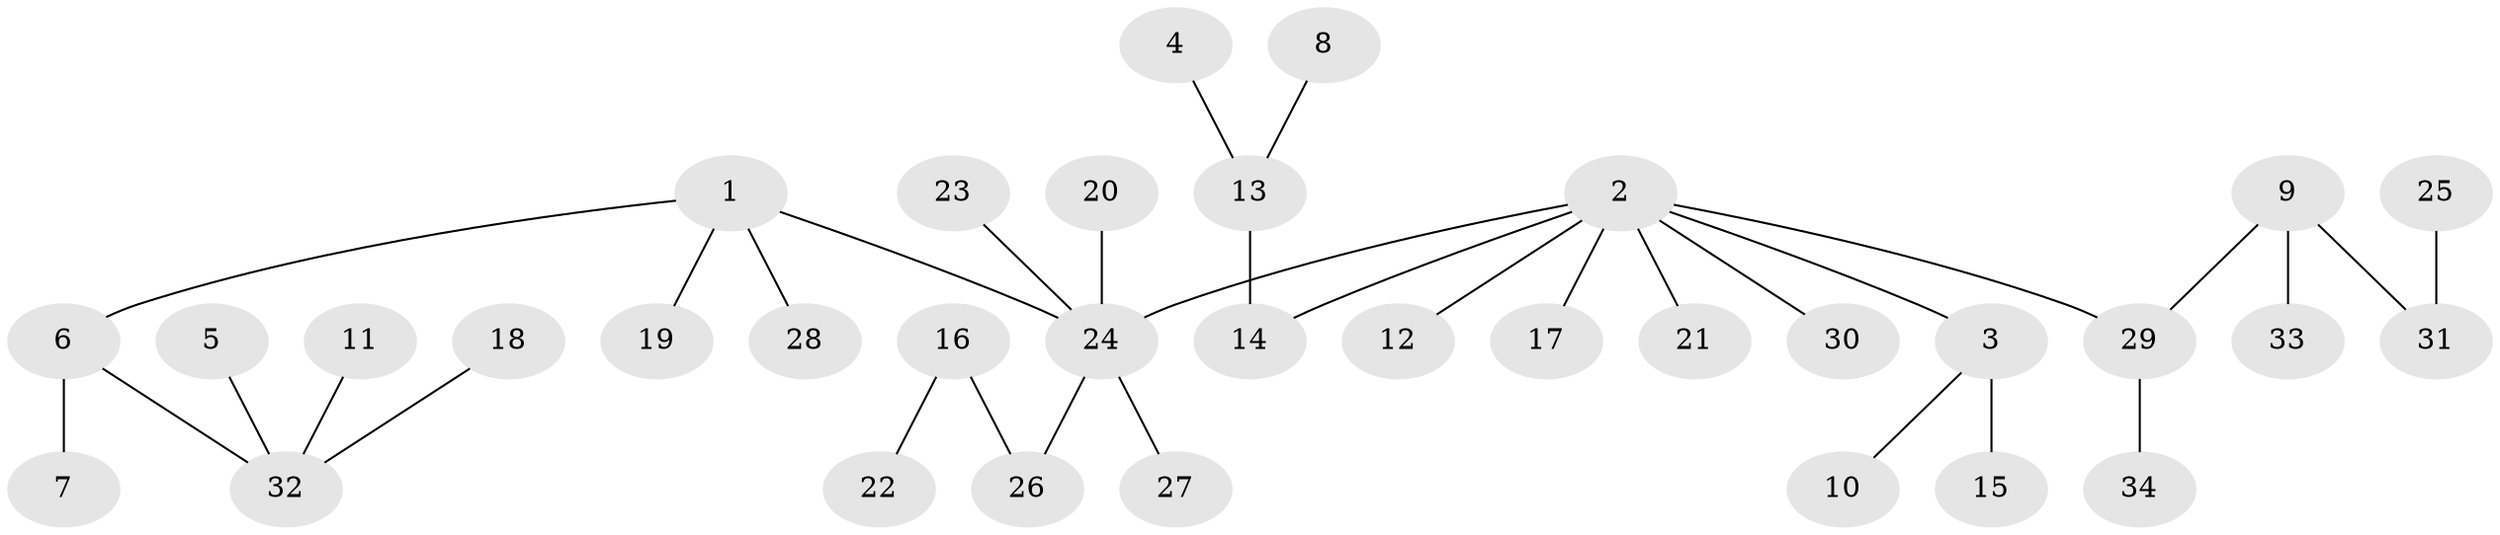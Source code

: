 // original degree distribution, {7: 0.017699115044247787, 3: 0.17699115044247787, 4: 0.07079646017699115, 5: 0.008849557522123894, 2: 0.2743362831858407, 1: 0.45132743362831856}
// Generated by graph-tools (version 1.1) at 2025/37/03/04/25 23:37:21]
// undirected, 34 vertices, 33 edges
graph export_dot {
  node [color=gray90,style=filled];
  1;
  2;
  3;
  4;
  5;
  6;
  7;
  8;
  9;
  10;
  11;
  12;
  13;
  14;
  15;
  16;
  17;
  18;
  19;
  20;
  21;
  22;
  23;
  24;
  25;
  26;
  27;
  28;
  29;
  30;
  31;
  32;
  33;
  34;
  1 -- 6 [weight=1.0];
  1 -- 19 [weight=1.0];
  1 -- 24 [weight=1.0];
  1 -- 28 [weight=1.0];
  2 -- 3 [weight=1.0];
  2 -- 12 [weight=1.0];
  2 -- 14 [weight=1.0];
  2 -- 17 [weight=1.0];
  2 -- 21 [weight=1.0];
  2 -- 24 [weight=1.0];
  2 -- 29 [weight=1.0];
  2 -- 30 [weight=1.0];
  3 -- 10 [weight=1.0];
  3 -- 15 [weight=1.0];
  4 -- 13 [weight=1.0];
  5 -- 32 [weight=1.0];
  6 -- 7 [weight=1.0];
  6 -- 32 [weight=1.0];
  8 -- 13 [weight=1.0];
  9 -- 29 [weight=1.0];
  9 -- 31 [weight=1.0];
  9 -- 33 [weight=1.0];
  11 -- 32 [weight=1.0];
  13 -- 14 [weight=1.0];
  16 -- 22 [weight=1.0];
  16 -- 26 [weight=1.0];
  18 -- 32 [weight=1.0];
  20 -- 24 [weight=1.0];
  23 -- 24 [weight=1.0];
  24 -- 26 [weight=1.0];
  24 -- 27 [weight=1.0];
  25 -- 31 [weight=1.0];
  29 -- 34 [weight=1.0];
}
